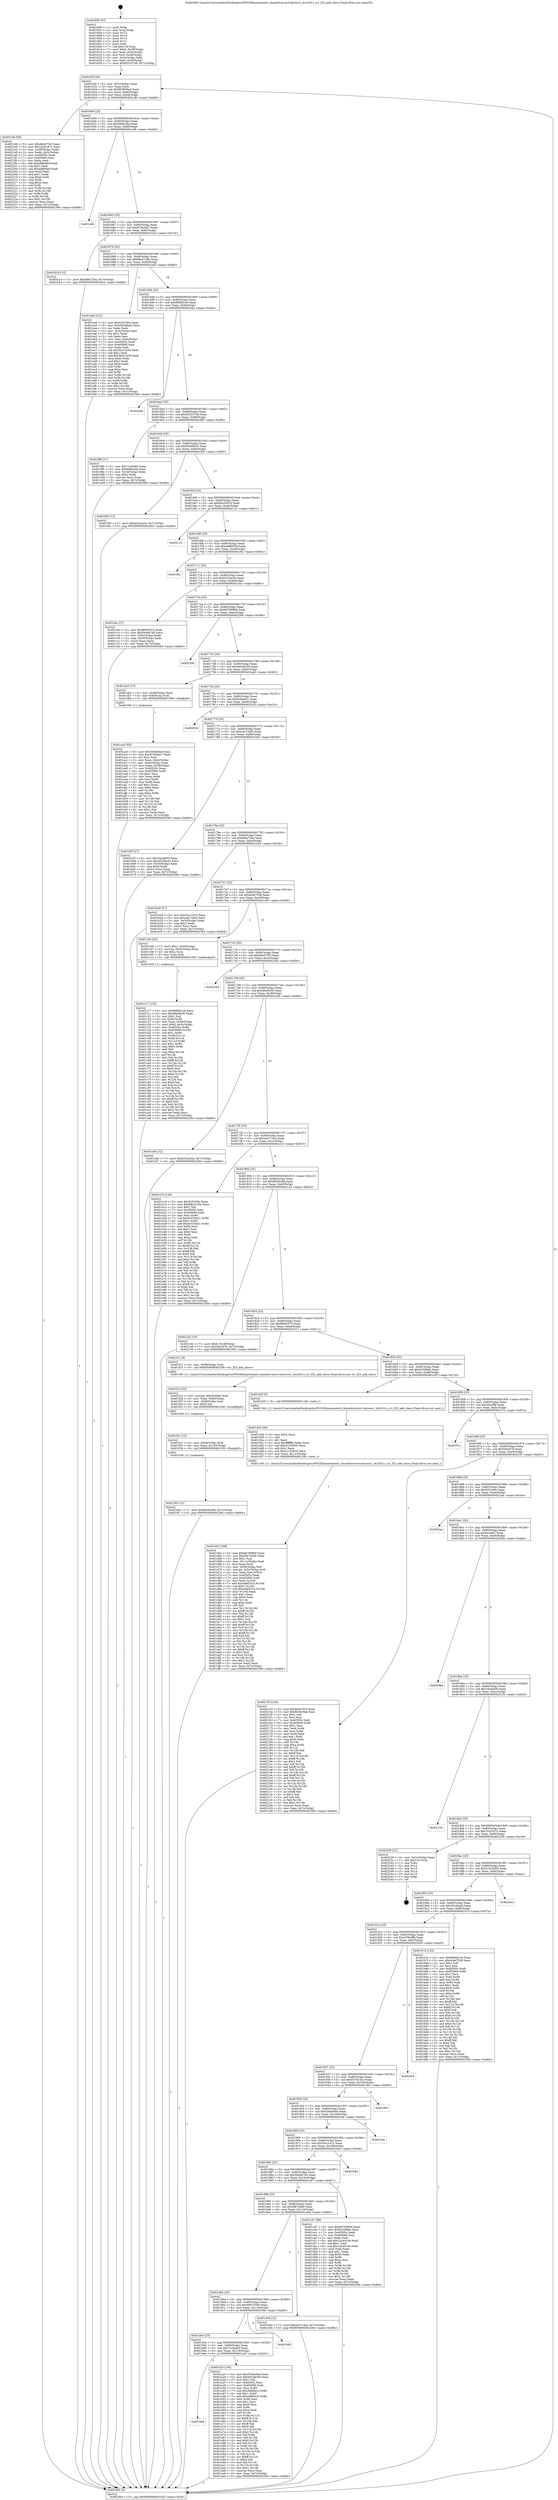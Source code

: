 digraph "0x401600" {
  label = "0x401600 (/mnt/c/Users/mathe/Desktop/tcc/POCII/binaries/extr_linuxdriversw1slavesw1_ds2433.c_w1_f23_add_slave_Final-ollvm.out::main(0))"
  labelloc = "t"
  node[shape=record]

  Entry [label="",width=0.3,height=0.3,shape=circle,fillcolor=black,style=filled]
  "0x40162f" [label="{
     0x40162f [26]\l
     | [instrs]\l
     &nbsp;&nbsp;0x40162f \<+3\>: mov -0x7c(%rbp),%eax\l
     &nbsp;&nbsp;0x401632 \<+2\>: mov %eax,%ecx\l
     &nbsp;&nbsp;0x401634 \<+6\>: sub $0x803839a4,%ecx\l
     &nbsp;&nbsp;0x40163a \<+3\>: mov %eax,-0x80(%rbp)\l
     &nbsp;&nbsp;0x40163d \<+6\>: mov %ecx,-0x84(%rbp)\l
     &nbsp;&nbsp;0x401643 \<+6\>: je 00000000004021db \<main+0xbdb\>\l
  }"]
  "0x4021db" [label="{
     0x4021db [94]\l
     | [instrs]\l
     &nbsp;&nbsp;0x4021db \<+5\>: mov $0xdeb47f23,%eax\l
     &nbsp;&nbsp;0x4021e0 \<+5\>: mov $0x1b20167c,%ecx\l
     &nbsp;&nbsp;0x4021e5 \<+3\>: mov -0x38(%rbp),%edx\l
     &nbsp;&nbsp;0x4021e8 \<+3\>: mov %edx,-0x2c(%rbp)\l
     &nbsp;&nbsp;0x4021eb \<+7\>: mov 0x40505c,%edx\l
     &nbsp;&nbsp;0x4021f2 \<+7\>: mov 0x405060,%esi\l
     &nbsp;&nbsp;0x4021f9 \<+2\>: mov %edx,%edi\l
     &nbsp;&nbsp;0x4021fb \<+6\>: add $0xa88b6dcf,%edi\l
     &nbsp;&nbsp;0x402201 \<+3\>: sub $0x1,%edi\l
     &nbsp;&nbsp;0x402204 \<+6\>: sub $0xa88b6dcf,%edi\l
     &nbsp;&nbsp;0x40220a \<+3\>: imul %edi,%edx\l
     &nbsp;&nbsp;0x40220d \<+3\>: and $0x1,%edx\l
     &nbsp;&nbsp;0x402210 \<+3\>: cmp $0x0,%edx\l
     &nbsp;&nbsp;0x402213 \<+4\>: sete %r8b\l
     &nbsp;&nbsp;0x402217 \<+3\>: cmp $0xa,%esi\l
     &nbsp;&nbsp;0x40221a \<+4\>: setl %r9b\l
     &nbsp;&nbsp;0x40221e \<+3\>: mov %r8b,%r10b\l
     &nbsp;&nbsp;0x402221 \<+3\>: and %r9b,%r10b\l
     &nbsp;&nbsp;0x402224 \<+3\>: xor %r9b,%r8b\l
     &nbsp;&nbsp;0x402227 \<+3\>: or %r8b,%r10b\l
     &nbsp;&nbsp;0x40222a \<+4\>: test $0x1,%r10b\l
     &nbsp;&nbsp;0x40222e \<+3\>: cmovne %ecx,%eax\l
     &nbsp;&nbsp;0x402231 \<+3\>: mov %eax,-0x7c(%rbp)\l
     &nbsp;&nbsp;0x402234 \<+5\>: jmp 0000000000402364 \<main+0xd64\>\l
  }"]
  "0x401649" [label="{
     0x401649 [25]\l
     | [instrs]\l
     &nbsp;&nbsp;0x401649 \<+5\>: jmp 000000000040164e \<main+0x4e\>\l
     &nbsp;&nbsp;0x40164e \<+3\>: mov -0x80(%rbp),%eax\l
     &nbsp;&nbsp;0x401651 \<+5\>: sub $0x84f5ac6a,%eax\l
     &nbsp;&nbsp;0x401656 \<+6\>: mov %eax,-0x88(%rbp)\l
     &nbsp;&nbsp;0x40165c \<+6\>: je 0000000000401a0b \<main+0x40b\>\l
  }"]
  Exit [label="",width=0.3,height=0.3,shape=circle,fillcolor=black,style=filled,peripheries=2]
  "0x401a0b" [label="{
     0x401a0b\l
  }", style=dashed]
  "0x401662" [label="{
     0x401662 [25]\l
     | [instrs]\l
     &nbsp;&nbsp;0x401662 \<+5\>: jmp 0000000000401667 \<main+0x67\>\l
     &nbsp;&nbsp;0x401667 \<+3\>: mov -0x80(%rbp),%eax\l
     &nbsp;&nbsp;0x40166a \<+5\>: sub $0x874a2da7,%eax\l
     &nbsp;&nbsp;0x40166f \<+6\>: mov %eax,-0x8c(%rbp)\l
     &nbsp;&nbsp;0x401675 \<+6\>: je 0000000000401b1d \<main+0x51d\>\l
  }"]
  "0x401f40" [label="{
     0x401f40 [12]\l
     | [instrs]\l
     &nbsp;&nbsp;0x401f40 \<+7\>: movl $0xf0054c68,-0x7c(%rbp)\l
     &nbsp;&nbsp;0x401f47 \<+5\>: jmp 0000000000402364 \<main+0xd64\>\l
  }"]
  "0x401b1d" [label="{
     0x401b1d [12]\l
     | [instrs]\l
     &nbsp;&nbsp;0x401b1d \<+7\>: movl $0xd0fa735a,-0x7c(%rbp)\l
     &nbsp;&nbsp;0x401b24 \<+5\>: jmp 0000000000402364 \<main+0xd64\>\l
  }"]
  "0x40167b" [label="{
     0x40167b [25]\l
     | [instrs]\l
     &nbsp;&nbsp;0x40167b \<+5\>: jmp 0000000000401680 \<main+0x80\>\l
     &nbsp;&nbsp;0x401680 \<+3\>: mov -0x80(%rbp),%eax\l
     &nbsp;&nbsp;0x401683 \<+5\>: sub $0x88e3130e,%eax\l
     &nbsp;&nbsp;0x401688 \<+6\>: mov %eax,-0x90(%rbp)\l
     &nbsp;&nbsp;0x40168e \<+6\>: je 0000000000401ea0 \<main+0x8a0\>\l
  }"]
  "0x401f31" [label="{
     0x401f31 [15]\l
     | [instrs]\l
     &nbsp;&nbsp;0x401f31 \<+4\>: mov -0x58(%rbp),%rdi\l
     &nbsp;&nbsp;0x401f35 \<+6\>: mov %eax,-0x120(%rbp)\l
     &nbsp;&nbsp;0x401f3b \<+5\>: call 0000000000401030 \<free@plt\>\l
     | [calls]\l
     &nbsp;&nbsp;0x401030 \{1\} (unknown)\l
  }"]
  "0x401ea0" [label="{
     0x401ea0 [101]\l
     | [instrs]\l
     &nbsp;&nbsp;0x401ea0 \<+5\>: mov $0x525190e,%eax\l
     &nbsp;&nbsp;0x401ea5 \<+5\>: mov $0x95d46be5,%ecx\l
     &nbsp;&nbsp;0x401eaa \<+2\>: xor %edx,%edx\l
     &nbsp;&nbsp;0x401eac \<+3\>: mov -0x5c(%rbp),%esi\l
     &nbsp;&nbsp;0x401eaf \<+3\>: sub $0x1,%edx\l
     &nbsp;&nbsp;0x401eb2 \<+2\>: sub %edx,%esi\l
     &nbsp;&nbsp;0x401eb4 \<+3\>: mov %esi,-0x5c(%rbp)\l
     &nbsp;&nbsp;0x401eb7 \<+7\>: mov 0x40505c,%edx\l
     &nbsp;&nbsp;0x401ebe \<+7\>: mov 0x405060,%esi\l
     &nbsp;&nbsp;0x401ec5 \<+2\>: mov %edx,%edi\l
     &nbsp;&nbsp;0x401ec7 \<+6\>: sub $0x5b3c1b55,%edi\l
     &nbsp;&nbsp;0x401ecd \<+3\>: sub $0x1,%edi\l
     &nbsp;&nbsp;0x401ed0 \<+6\>: add $0x5b3c1b55,%edi\l
     &nbsp;&nbsp;0x401ed6 \<+3\>: imul %edi,%edx\l
     &nbsp;&nbsp;0x401ed9 \<+3\>: and $0x1,%edx\l
     &nbsp;&nbsp;0x401edc \<+3\>: cmp $0x0,%edx\l
     &nbsp;&nbsp;0x401edf \<+4\>: sete %r8b\l
     &nbsp;&nbsp;0x401ee3 \<+3\>: cmp $0xa,%esi\l
     &nbsp;&nbsp;0x401ee6 \<+4\>: setl %r9b\l
     &nbsp;&nbsp;0x401eea \<+3\>: mov %r8b,%r10b\l
     &nbsp;&nbsp;0x401eed \<+3\>: and %r9b,%r10b\l
     &nbsp;&nbsp;0x401ef0 \<+3\>: xor %r9b,%r8b\l
     &nbsp;&nbsp;0x401ef3 \<+3\>: or %r8b,%r10b\l
     &nbsp;&nbsp;0x401ef6 \<+4\>: test $0x1,%r10b\l
     &nbsp;&nbsp;0x401efa \<+3\>: cmovne %ecx,%eax\l
     &nbsp;&nbsp;0x401efd \<+3\>: mov %eax,-0x7c(%rbp)\l
     &nbsp;&nbsp;0x401f00 \<+5\>: jmp 0000000000402364 \<main+0xd64\>\l
  }"]
  "0x401694" [label="{
     0x401694 [25]\l
     | [instrs]\l
     &nbsp;&nbsp;0x401694 \<+5\>: jmp 0000000000401699 \<main+0x99\>\l
     &nbsp;&nbsp;0x401699 \<+3\>: mov -0x80(%rbp),%eax\l
     &nbsp;&nbsp;0x40169c \<+5\>: sub $0x90892ccb,%eax\l
     &nbsp;&nbsp;0x4016a1 \<+6\>: mov %eax,-0x94(%rbp)\l
     &nbsp;&nbsp;0x4016a7 \<+6\>: je 000000000040226a \<main+0xc6a\>\l
  }"]
  "0x401f1a" [label="{
     0x401f1a [23]\l
     | [instrs]\l
     &nbsp;&nbsp;0x401f1a \<+10\>: movabs $0x4030d6,%rdi\l
     &nbsp;&nbsp;0x401f24 \<+3\>: mov %eax,-0x60(%rbp)\l
     &nbsp;&nbsp;0x401f27 \<+3\>: mov -0x60(%rbp),%esi\l
     &nbsp;&nbsp;0x401f2a \<+2\>: mov $0x0,%al\l
     &nbsp;&nbsp;0x401f2c \<+5\>: call 0000000000401040 \<printf@plt\>\l
     | [calls]\l
     &nbsp;&nbsp;0x401040 \{1\} (unknown)\l
  }"]
  "0x40226a" [label="{
     0x40226a\l
  }", style=dashed]
  "0x4016ad" [label="{
     0x4016ad [25]\l
     | [instrs]\l
     &nbsp;&nbsp;0x4016ad \<+5\>: jmp 00000000004016b2 \<main+0xb2\>\l
     &nbsp;&nbsp;0x4016b2 \<+3\>: mov -0x80(%rbp),%eax\l
     &nbsp;&nbsp;0x4016b5 \<+5\>: sub $0x953237e9,%eax\l
     &nbsp;&nbsp;0x4016ba \<+6\>: mov %eax,-0x98(%rbp)\l
     &nbsp;&nbsp;0x4016c0 \<+6\>: je 00000000004019f0 \<main+0x3f0\>\l
  }"]
  "0x401d5c" [label="{
     0x401d5c [168]\l
     | [instrs]\l
     &nbsp;&nbsp;0x401d5c \<+5\>: mov $0xb67898b0,%ecx\l
     &nbsp;&nbsp;0x401d61 \<+5\>: mov $0x5fb72da9,%edx\l
     &nbsp;&nbsp;0x401d66 \<+3\>: mov $0x1,%sil\l
     &nbsp;&nbsp;0x401d69 \<+6\>: mov -0x11c(%rbp),%edi\l
     &nbsp;&nbsp;0x401d6f \<+3\>: imul %eax,%edi\l
     &nbsp;&nbsp;0x401d72 \<+4\>: mov -0x58(%rbp),%r8\l
     &nbsp;&nbsp;0x401d76 \<+4\>: movslq -0x5c(%rbp),%r9\l
     &nbsp;&nbsp;0x401d7a \<+4\>: mov %edi,(%r8,%r9,4)\l
     &nbsp;&nbsp;0x401d7e \<+7\>: mov 0x40505c,%eax\l
     &nbsp;&nbsp;0x401d85 \<+7\>: mov 0x405060,%edi\l
     &nbsp;&nbsp;0x401d8c \<+3\>: mov %eax,%r10d\l
     &nbsp;&nbsp;0x401d8f \<+7\>: add $0xedef3314,%r10d\l
     &nbsp;&nbsp;0x401d96 \<+4\>: sub $0x1,%r10d\l
     &nbsp;&nbsp;0x401d9a \<+7\>: sub $0xedef3314,%r10d\l
     &nbsp;&nbsp;0x401da1 \<+4\>: imul %r10d,%eax\l
     &nbsp;&nbsp;0x401da5 \<+3\>: and $0x1,%eax\l
     &nbsp;&nbsp;0x401da8 \<+3\>: cmp $0x0,%eax\l
     &nbsp;&nbsp;0x401dab \<+4\>: sete %r11b\l
     &nbsp;&nbsp;0x401daf \<+3\>: cmp $0xa,%edi\l
     &nbsp;&nbsp;0x401db2 \<+3\>: setl %bl\l
     &nbsp;&nbsp;0x401db5 \<+3\>: mov %r11b,%r14b\l
     &nbsp;&nbsp;0x401db8 \<+4\>: xor $0xff,%r14b\l
     &nbsp;&nbsp;0x401dbc \<+3\>: mov %bl,%r15b\l
     &nbsp;&nbsp;0x401dbf \<+4\>: xor $0xff,%r15b\l
     &nbsp;&nbsp;0x401dc3 \<+4\>: xor $0x1,%sil\l
     &nbsp;&nbsp;0x401dc7 \<+3\>: mov %r14b,%r12b\l
     &nbsp;&nbsp;0x401dca \<+4\>: and $0xff,%r12b\l
     &nbsp;&nbsp;0x401dce \<+3\>: and %sil,%r11b\l
     &nbsp;&nbsp;0x401dd1 \<+3\>: mov %r15b,%r13b\l
     &nbsp;&nbsp;0x401dd4 \<+4\>: and $0xff,%r13b\l
     &nbsp;&nbsp;0x401dd8 \<+3\>: and %sil,%bl\l
     &nbsp;&nbsp;0x401ddb \<+3\>: or %r11b,%r12b\l
     &nbsp;&nbsp;0x401dde \<+3\>: or %bl,%r13b\l
     &nbsp;&nbsp;0x401de1 \<+3\>: xor %r13b,%r12b\l
     &nbsp;&nbsp;0x401de4 \<+3\>: or %r15b,%r14b\l
     &nbsp;&nbsp;0x401de7 \<+4\>: xor $0xff,%r14b\l
     &nbsp;&nbsp;0x401deb \<+4\>: or $0x1,%sil\l
     &nbsp;&nbsp;0x401def \<+3\>: and %sil,%r14b\l
     &nbsp;&nbsp;0x401df2 \<+3\>: or %r14b,%r12b\l
     &nbsp;&nbsp;0x401df5 \<+4\>: test $0x1,%r12b\l
     &nbsp;&nbsp;0x401df9 \<+3\>: cmovne %edx,%ecx\l
     &nbsp;&nbsp;0x401dfc \<+3\>: mov %ecx,-0x7c(%rbp)\l
     &nbsp;&nbsp;0x401dff \<+5\>: jmp 0000000000402364 \<main+0xd64\>\l
  }"]
  "0x4019f0" [label="{
     0x4019f0 [27]\l
     | [instrs]\l
     &nbsp;&nbsp;0x4019f0 \<+5\>: mov $0x71e0efe5,%eax\l
     &nbsp;&nbsp;0x4019f5 \<+5\>: mov $0x84f5ac6a,%ecx\l
     &nbsp;&nbsp;0x4019fa \<+3\>: mov -0x34(%rbp),%edx\l
     &nbsp;&nbsp;0x4019fd \<+3\>: cmp $0x2,%edx\l
     &nbsp;&nbsp;0x401a00 \<+3\>: cmovne %ecx,%eax\l
     &nbsp;&nbsp;0x401a03 \<+3\>: mov %eax,-0x7c(%rbp)\l
     &nbsp;&nbsp;0x401a06 \<+5\>: jmp 0000000000402364 \<main+0xd64\>\l
  }"]
  "0x4016c6" [label="{
     0x4016c6 [25]\l
     | [instrs]\l
     &nbsp;&nbsp;0x4016c6 \<+5\>: jmp 00000000004016cb \<main+0xcb\>\l
     &nbsp;&nbsp;0x4016cb \<+3\>: mov -0x80(%rbp),%eax\l
     &nbsp;&nbsp;0x4016ce \<+5\>: sub $0x95d46be5,%eax\l
     &nbsp;&nbsp;0x4016d3 \<+6\>: mov %eax,-0x9c(%rbp)\l
     &nbsp;&nbsp;0x4016d9 \<+6\>: je 0000000000401f05 \<main+0x905\>\l
  }"]
  "0x402364" [label="{
     0x402364 [5]\l
     | [instrs]\l
     &nbsp;&nbsp;0x402364 \<+5\>: jmp 000000000040162f \<main+0x2f\>\l
  }"]
  "0x401600" [label="{
     0x401600 [47]\l
     | [instrs]\l
     &nbsp;&nbsp;0x401600 \<+1\>: push %rbp\l
     &nbsp;&nbsp;0x401601 \<+3\>: mov %rsp,%rbp\l
     &nbsp;&nbsp;0x401604 \<+2\>: push %r15\l
     &nbsp;&nbsp;0x401606 \<+2\>: push %r14\l
     &nbsp;&nbsp;0x401608 \<+2\>: push %r13\l
     &nbsp;&nbsp;0x40160a \<+2\>: push %r12\l
     &nbsp;&nbsp;0x40160c \<+1\>: push %rbx\l
     &nbsp;&nbsp;0x40160d \<+7\>: sub $0x118,%rsp\l
     &nbsp;&nbsp;0x401614 \<+7\>: movl $0x0,-0x38(%rbp)\l
     &nbsp;&nbsp;0x40161b \<+3\>: mov %edi,-0x3c(%rbp)\l
     &nbsp;&nbsp;0x40161e \<+4\>: mov %rsi,-0x48(%rbp)\l
     &nbsp;&nbsp;0x401622 \<+3\>: mov -0x3c(%rbp),%edi\l
     &nbsp;&nbsp;0x401625 \<+3\>: mov %edi,-0x34(%rbp)\l
     &nbsp;&nbsp;0x401628 \<+7\>: movl $0x953237e9,-0x7c(%rbp)\l
  }"]
  "0x401d34" [label="{
     0x401d34 [40]\l
     | [instrs]\l
     &nbsp;&nbsp;0x401d34 \<+5\>: mov $0x2,%ecx\l
     &nbsp;&nbsp;0x401d39 \<+1\>: cltd\l
     &nbsp;&nbsp;0x401d3a \<+2\>: idiv %ecx\l
     &nbsp;&nbsp;0x401d3c \<+6\>: imul $0xfffffffe,%edx,%ecx\l
     &nbsp;&nbsp;0x401d42 \<+6\>: add $0xc2103b35,%ecx\l
     &nbsp;&nbsp;0x401d48 \<+3\>: add $0x1,%ecx\l
     &nbsp;&nbsp;0x401d4b \<+6\>: sub $0xc2103b35,%ecx\l
     &nbsp;&nbsp;0x401d51 \<+6\>: mov %ecx,-0x11c(%rbp)\l
     &nbsp;&nbsp;0x401d57 \<+5\>: call 0000000000401160 \<next_i\>\l
     | [calls]\l
     &nbsp;&nbsp;0x401160 \{1\} (/mnt/c/Users/mathe/Desktop/tcc/POCII/binaries/extr_linuxdriversw1slavesw1_ds2433.c_w1_f23_add_slave_Final-ollvm.out::next_i)\l
  }"]
  "0x401f05" [label="{
     0x401f05 [12]\l
     | [instrs]\l
     &nbsp;&nbsp;0x401f05 \<+7\>: movl $0xb522ac0a,-0x7c(%rbp)\l
     &nbsp;&nbsp;0x401f0c \<+5\>: jmp 0000000000402364 \<main+0xd64\>\l
  }"]
  "0x4016df" [label="{
     0x4016df [25]\l
     | [instrs]\l
     &nbsp;&nbsp;0x4016df \<+5\>: jmp 00000000004016e4 \<main+0xe4\>\l
     &nbsp;&nbsp;0x4016e4 \<+3\>: mov -0x80(%rbp),%eax\l
     &nbsp;&nbsp;0x4016e7 \<+5\>: sub $0x95e2001d,%eax\l
     &nbsp;&nbsp;0x4016ec \<+6\>: mov %eax,-0xa0(%rbp)\l
     &nbsp;&nbsp;0x4016f2 \<+6\>: je 0000000000402131 \<main+0xb31\>\l
  }"]
  "0x401c17" [label="{
     0x401c17 [153]\l
     | [instrs]\l
     &nbsp;&nbsp;0x401c17 \<+5\>: mov $0x90892ccb,%ecx\l
     &nbsp;&nbsp;0x401c1c \<+5\>: mov $0xdfde9c56,%edx\l
     &nbsp;&nbsp;0x401c21 \<+3\>: mov $0x1,%sil\l
     &nbsp;&nbsp;0x401c24 \<+3\>: xor %r8d,%r8d\l
     &nbsp;&nbsp;0x401c27 \<+4\>: mov %rax,-0x58(%rbp)\l
     &nbsp;&nbsp;0x401c2b \<+7\>: movl $0x0,-0x5c(%rbp)\l
     &nbsp;&nbsp;0x401c32 \<+8\>: mov 0x40505c,%r9d\l
     &nbsp;&nbsp;0x401c3a \<+8\>: mov 0x405060,%r10d\l
     &nbsp;&nbsp;0x401c42 \<+4\>: sub $0x1,%r8d\l
     &nbsp;&nbsp;0x401c46 \<+3\>: mov %r9d,%r11d\l
     &nbsp;&nbsp;0x401c49 \<+3\>: add %r8d,%r11d\l
     &nbsp;&nbsp;0x401c4c \<+4\>: imul %r11d,%r9d\l
     &nbsp;&nbsp;0x401c50 \<+4\>: and $0x1,%r9d\l
     &nbsp;&nbsp;0x401c54 \<+4\>: cmp $0x0,%r9d\l
     &nbsp;&nbsp;0x401c58 \<+3\>: sete %bl\l
     &nbsp;&nbsp;0x401c5b \<+4\>: cmp $0xa,%r10d\l
     &nbsp;&nbsp;0x401c5f \<+4\>: setl %r14b\l
     &nbsp;&nbsp;0x401c63 \<+3\>: mov %bl,%r15b\l
     &nbsp;&nbsp;0x401c66 \<+4\>: xor $0xff,%r15b\l
     &nbsp;&nbsp;0x401c6a \<+3\>: mov %r14b,%r12b\l
     &nbsp;&nbsp;0x401c6d \<+4\>: xor $0xff,%r12b\l
     &nbsp;&nbsp;0x401c71 \<+4\>: xor $0x0,%sil\l
     &nbsp;&nbsp;0x401c75 \<+3\>: mov %r15b,%r13b\l
     &nbsp;&nbsp;0x401c78 \<+4\>: and $0x0,%r13b\l
     &nbsp;&nbsp;0x401c7c \<+3\>: and %sil,%bl\l
     &nbsp;&nbsp;0x401c7f \<+3\>: mov %r12b,%al\l
     &nbsp;&nbsp;0x401c82 \<+2\>: and $0x0,%al\l
     &nbsp;&nbsp;0x401c84 \<+3\>: and %sil,%r14b\l
     &nbsp;&nbsp;0x401c87 \<+3\>: or %bl,%r13b\l
     &nbsp;&nbsp;0x401c8a \<+3\>: or %r14b,%al\l
     &nbsp;&nbsp;0x401c8d \<+3\>: xor %al,%r13b\l
     &nbsp;&nbsp;0x401c90 \<+3\>: or %r12b,%r15b\l
     &nbsp;&nbsp;0x401c93 \<+4\>: xor $0xff,%r15b\l
     &nbsp;&nbsp;0x401c97 \<+4\>: or $0x0,%sil\l
     &nbsp;&nbsp;0x401c9b \<+3\>: and %sil,%r15b\l
     &nbsp;&nbsp;0x401c9e \<+3\>: or %r15b,%r13b\l
     &nbsp;&nbsp;0x401ca1 \<+4\>: test $0x1,%r13b\l
     &nbsp;&nbsp;0x401ca5 \<+3\>: cmovne %edx,%ecx\l
     &nbsp;&nbsp;0x401ca8 \<+3\>: mov %ecx,-0x7c(%rbp)\l
     &nbsp;&nbsp;0x401cab \<+5\>: jmp 0000000000402364 \<main+0xd64\>\l
  }"]
  "0x402131" [label="{
     0x402131\l
  }", style=dashed]
  "0x4016f8" [label="{
     0x4016f8 [25]\l
     | [instrs]\l
     &nbsp;&nbsp;0x4016f8 \<+5\>: jmp 00000000004016fd \<main+0xfd\>\l
     &nbsp;&nbsp;0x4016fd \<+3\>: mov -0x80(%rbp),%eax\l
     &nbsp;&nbsp;0x401700 \<+5\>: sub $0xa988f328,%eax\l
     &nbsp;&nbsp;0x401705 \<+6\>: mov %eax,-0xa4(%rbp)\l
     &nbsp;&nbsp;0x40170b \<+6\>: je 0000000000401f4c \<main+0x94c\>\l
  }"]
  "0x401ac0" [label="{
     0x401ac0 [93]\l
     | [instrs]\l
     &nbsp;&nbsp;0x401ac0 \<+5\>: mov $0x554be8ed,%ecx\l
     &nbsp;&nbsp;0x401ac5 \<+5\>: mov $0x874a2da7,%edx\l
     &nbsp;&nbsp;0x401aca \<+2\>: xor %esi,%esi\l
     &nbsp;&nbsp;0x401acc \<+3\>: mov %eax,-0x4c(%rbp)\l
     &nbsp;&nbsp;0x401acf \<+3\>: mov -0x4c(%rbp),%eax\l
     &nbsp;&nbsp;0x401ad2 \<+3\>: mov %eax,-0x30(%rbp)\l
     &nbsp;&nbsp;0x401ad5 \<+7\>: mov 0x40505c,%eax\l
     &nbsp;&nbsp;0x401adc \<+8\>: mov 0x405060,%r8d\l
     &nbsp;&nbsp;0x401ae4 \<+3\>: sub $0x1,%esi\l
     &nbsp;&nbsp;0x401ae7 \<+3\>: mov %eax,%r9d\l
     &nbsp;&nbsp;0x401aea \<+3\>: add %esi,%r9d\l
     &nbsp;&nbsp;0x401aed \<+4\>: imul %r9d,%eax\l
     &nbsp;&nbsp;0x401af1 \<+3\>: and $0x1,%eax\l
     &nbsp;&nbsp;0x401af4 \<+3\>: cmp $0x0,%eax\l
     &nbsp;&nbsp;0x401af7 \<+4\>: sete %r10b\l
     &nbsp;&nbsp;0x401afb \<+4\>: cmp $0xa,%r8d\l
     &nbsp;&nbsp;0x401aff \<+4\>: setl %r11b\l
     &nbsp;&nbsp;0x401b03 \<+3\>: mov %r10b,%bl\l
     &nbsp;&nbsp;0x401b06 \<+3\>: and %r11b,%bl\l
     &nbsp;&nbsp;0x401b09 \<+3\>: xor %r11b,%r10b\l
     &nbsp;&nbsp;0x401b0c \<+3\>: or %r10b,%bl\l
     &nbsp;&nbsp;0x401b0f \<+3\>: test $0x1,%bl\l
     &nbsp;&nbsp;0x401b12 \<+3\>: cmovne %edx,%ecx\l
     &nbsp;&nbsp;0x401b15 \<+3\>: mov %ecx,-0x7c(%rbp)\l
     &nbsp;&nbsp;0x401b18 \<+5\>: jmp 0000000000402364 \<main+0xd64\>\l
  }"]
  "0x401f4c" [label="{
     0x401f4c\l
  }", style=dashed]
  "0x401711" [label="{
     0x401711 [25]\l
     | [instrs]\l
     &nbsp;&nbsp;0x401711 \<+5\>: jmp 0000000000401716 \<main+0x116\>\l
     &nbsp;&nbsp;0x401716 \<+3\>: mov -0x80(%rbp),%eax\l
     &nbsp;&nbsp;0x401719 \<+5\>: sub $0xb522ac0a,%eax\l
     &nbsp;&nbsp;0x40171e \<+6\>: mov %eax,-0xa8(%rbp)\l
     &nbsp;&nbsp;0x401724 \<+6\>: je 0000000000401cbc \<main+0x6bc\>\l
  }"]
  "0x4019e6" [label="{
     0x4019e6\l
  }", style=dashed]
  "0x401cbc" [label="{
     0x401cbc [27]\l
     | [instrs]\l
     &nbsp;&nbsp;0x401cbc \<+5\>: mov $0xf6902975,%eax\l
     &nbsp;&nbsp;0x401cc1 \<+5\>: mov $0x594da7d5,%ecx\l
     &nbsp;&nbsp;0x401cc6 \<+3\>: mov -0x5c(%rbp),%edx\l
     &nbsp;&nbsp;0x401cc9 \<+3\>: cmp -0x50(%rbp),%edx\l
     &nbsp;&nbsp;0x401ccc \<+3\>: cmovl %ecx,%eax\l
     &nbsp;&nbsp;0x401ccf \<+3\>: mov %eax,-0x7c(%rbp)\l
     &nbsp;&nbsp;0x401cd2 \<+5\>: jmp 0000000000402364 \<main+0xd64\>\l
  }"]
  "0x40172a" [label="{
     0x40172a [25]\l
     | [instrs]\l
     &nbsp;&nbsp;0x40172a \<+5\>: jmp 000000000040172f \<main+0x12f\>\l
     &nbsp;&nbsp;0x40172f \<+3\>: mov -0x80(%rbp),%eax\l
     &nbsp;&nbsp;0x401732 \<+5\>: sub $0xb67898b0,%eax\l
     &nbsp;&nbsp;0x401737 \<+6\>: mov %eax,-0xac(%rbp)\l
     &nbsp;&nbsp;0x40173d \<+6\>: je 0000000000402298 \<main+0xc98\>\l
  }"]
  "0x401a23" [label="{
     0x401a23 [144]\l
     | [instrs]\l
     &nbsp;&nbsp;0x401a23 \<+5\>: mov $0x554be8ed,%eax\l
     &nbsp;&nbsp;0x401a28 \<+5\>: mov $0xb924bc50,%ecx\l
     &nbsp;&nbsp;0x401a2d \<+2\>: mov $0x1,%dl\l
     &nbsp;&nbsp;0x401a2f \<+7\>: mov 0x40505c,%esi\l
     &nbsp;&nbsp;0x401a36 \<+7\>: mov 0x405060,%edi\l
     &nbsp;&nbsp;0x401a3d \<+3\>: mov %esi,%r8d\l
     &nbsp;&nbsp;0x401a40 \<+7\>: sub $0xcf469ec3,%r8d\l
     &nbsp;&nbsp;0x401a47 \<+4\>: sub $0x1,%r8d\l
     &nbsp;&nbsp;0x401a4b \<+7\>: add $0xcf469ec3,%r8d\l
     &nbsp;&nbsp;0x401a52 \<+4\>: imul %r8d,%esi\l
     &nbsp;&nbsp;0x401a56 \<+3\>: and $0x1,%esi\l
     &nbsp;&nbsp;0x401a59 \<+3\>: cmp $0x0,%esi\l
     &nbsp;&nbsp;0x401a5c \<+4\>: sete %r9b\l
     &nbsp;&nbsp;0x401a60 \<+3\>: cmp $0xa,%edi\l
     &nbsp;&nbsp;0x401a63 \<+4\>: setl %r10b\l
     &nbsp;&nbsp;0x401a67 \<+3\>: mov %r9b,%r11b\l
     &nbsp;&nbsp;0x401a6a \<+4\>: xor $0xff,%r11b\l
     &nbsp;&nbsp;0x401a6e \<+3\>: mov %r10b,%bl\l
     &nbsp;&nbsp;0x401a71 \<+3\>: xor $0xff,%bl\l
     &nbsp;&nbsp;0x401a74 \<+3\>: xor $0x0,%dl\l
     &nbsp;&nbsp;0x401a77 \<+3\>: mov %r11b,%r14b\l
     &nbsp;&nbsp;0x401a7a \<+4\>: and $0x0,%r14b\l
     &nbsp;&nbsp;0x401a7e \<+3\>: and %dl,%r9b\l
     &nbsp;&nbsp;0x401a81 \<+3\>: mov %bl,%r15b\l
     &nbsp;&nbsp;0x401a84 \<+4\>: and $0x0,%r15b\l
     &nbsp;&nbsp;0x401a88 \<+3\>: and %dl,%r10b\l
     &nbsp;&nbsp;0x401a8b \<+3\>: or %r9b,%r14b\l
     &nbsp;&nbsp;0x401a8e \<+3\>: or %r10b,%r15b\l
     &nbsp;&nbsp;0x401a91 \<+3\>: xor %r15b,%r14b\l
     &nbsp;&nbsp;0x401a94 \<+3\>: or %bl,%r11b\l
     &nbsp;&nbsp;0x401a97 \<+4\>: xor $0xff,%r11b\l
     &nbsp;&nbsp;0x401a9b \<+3\>: or $0x0,%dl\l
     &nbsp;&nbsp;0x401a9e \<+3\>: and %dl,%r11b\l
     &nbsp;&nbsp;0x401aa1 \<+3\>: or %r11b,%r14b\l
     &nbsp;&nbsp;0x401aa4 \<+4\>: test $0x1,%r14b\l
     &nbsp;&nbsp;0x401aa8 \<+3\>: cmovne %ecx,%eax\l
     &nbsp;&nbsp;0x401aab \<+3\>: mov %eax,-0x7c(%rbp)\l
     &nbsp;&nbsp;0x401aae \<+5\>: jmp 0000000000402364 \<main+0xd64\>\l
  }"]
  "0x402298" [label="{
     0x402298\l
  }", style=dashed]
  "0x401743" [label="{
     0x401743 [25]\l
     | [instrs]\l
     &nbsp;&nbsp;0x401743 \<+5\>: jmp 0000000000401748 \<main+0x148\>\l
     &nbsp;&nbsp;0x401748 \<+3\>: mov -0x80(%rbp),%eax\l
     &nbsp;&nbsp;0x40174b \<+5\>: sub $0xb924bc50,%eax\l
     &nbsp;&nbsp;0x401750 \<+6\>: mov %eax,-0xb0(%rbp)\l
     &nbsp;&nbsp;0x401756 \<+6\>: je 0000000000401ab3 \<main+0x4b3\>\l
  }"]
  "0x4019cd" [label="{
     0x4019cd [25]\l
     | [instrs]\l
     &nbsp;&nbsp;0x4019cd \<+5\>: jmp 00000000004019d2 \<main+0x3d2\>\l
     &nbsp;&nbsp;0x4019d2 \<+3\>: mov -0x80(%rbp),%eax\l
     &nbsp;&nbsp;0x4019d5 \<+5\>: sub $0x71e0efe5,%eax\l
     &nbsp;&nbsp;0x4019da \<+6\>: mov %eax,-0x118(%rbp)\l
     &nbsp;&nbsp;0x4019e0 \<+6\>: je 0000000000401a23 \<main+0x423\>\l
  }"]
  "0x401ab3" [label="{
     0x401ab3 [13]\l
     | [instrs]\l
     &nbsp;&nbsp;0x401ab3 \<+4\>: mov -0x48(%rbp),%rax\l
     &nbsp;&nbsp;0x401ab7 \<+4\>: mov 0x8(%rax),%rdi\l
     &nbsp;&nbsp;0x401abb \<+5\>: call 0000000000401060 \<atoi@plt\>\l
     | [calls]\l
     &nbsp;&nbsp;0x401060 \{1\} (unknown)\l
  }"]
  "0x40175c" [label="{
     0x40175c [25]\l
     | [instrs]\l
     &nbsp;&nbsp;0x40175c \<+5\>: jmp 0000000000401761 \<main+0x161\>\l
     &nbsp;&nbsp;0x401761 \<+3\>: mov -0x80(%rbp),%eax\l
     &nbsp;&nbsp;0x401764 \<+5\>: sub $0xbcfeee51,%eax\l
     &nbsp;&nbsp;0x401769 \<+6\>: mov %eax,-0xb4(%rbp)\l
     &nbsp;&nbsp;0x40176f \<+6\>: je 000000000040201b \<main+0xa1b\>\l
  }"]
  "0x40230b" [label="{
     0x40230b\l
  }", style=dashed]
  "0x40201b" [label="{
     0x40201b\l
  }", style=dashed]
  "0x401775" [label="{
     0x401775 [25]\l
     | [instrs]\l
     &nbsp;&nbsp;0x401775 \<+5\>: jmp 000000000040177a \<main+0x17a\>\l
     &nbsp;&nbsp;0x40177a \<+3\>: mov -0x80(%rbp),%eax\l
     &nbsp;&nbsp;0x40177d \<+5\>: sub $0xcab7cbd3,%eax\l
     &nbsp;&nbsp;0x401782 \<+6\>: mov %eax,-0xb8(%rbp)\l
     &nbsp;&nbsp;0x401788 \<+6\>: je 0000000000401b5f \<main+0x55f\>\l
  }"]
  "0x4019b4" [label="{
     0x4019b4 [25]\l
     | [instrs]\l
     &nbsp;&nbsp;0x4019b4 \<+5\>: jmp 00000000004019b9 \<main+0x3b9\>\l
     &nbsp;&nbsp;0x4019b9 \<+3\>: mov -0x80(%rbp),%eax\l
     &nbsp;&nbsp;0x4019bc \<+5\>: sub $0x68015340,%eax\l
     &nbsp;&nbsp;0x4019c1 \<+6\>: mov %eax,-0x114(%rbp)\l
     &nbsp;&nbsp;0x4019c7 \<+6\>: je 000000000040230b \<main+0xd0b\>\l
  }"]
  "0x401b5f" [label="{
     0x401b5f [27]\l
     | [instrs]\l
     &nbsp;&nbsp;0x401b5f \<+5\>: mov $0x16adaf30,%eax\l
     &nbsp;&nbsp;0x401b64 \<+5\>: mov $0x45c2ba43,%ecx\l
     &nbsp;&nbsp;0x401b69 \<+3\>: mov -0x30(%rbp),%edx\l
     &nbsp;&nbsp;0x401b6c \<+3\>: cmp $0x0,%edx\l
     &nbsp;&nbsp;0x401b6f \<+3\>: cmove %ecx,%eax\l
     &nbsp;&nbsp;0x401b72 \<+3\>: mov %eax,-0x7c(%rbp)\l
     &nbsp;&nbsp;0x401b75 \<+5\>: jmp 0000000000402364 \<main+0xd64\>\l
  }"]
  "0x40178e" [label="{
     0x40178e [25]\l
     | [instrs]\l
     &nbsp;&nbsp;0x40178e \<+5\>: jmp 0000000000401793 \<main+0x193\>\l
     &nbsp;&nbsp;0x401793 \<+3\>: mov -0x80(%rbp),%eax\l
     &nbsp;&nbsp;0x401796 \<+5\>: sub $0xd0fa735a,%eax\l
     &nbsp;&nbsp;0x40179b \<+6\>: mov %eax,-0xbc(%rbp)\l
     &nbsp;&nbsp;0x4017a1 \<+6\>: je 0000000000401b29 \<main+0x529\>\l
  }"]
  "0x401e04" [label="{
     0x401e04 [12]\l
     | [instrs]\l
     &nbsp;&nbsp;0x401e04 \<+7\>: movl $0xee471dca,-0x7c(%rbp)\l
     &nbsp;&nbsp;0x401e0b \<+5\>: jmp 0000000000402364 \<main+0xd64\>\l
  }"]
  "0x401b29" [label="{
     0x401b29 [27]\l
     | [instrs]\l
     &nbsp;&nbsp;0x401b29 \<+5\>: mov $0x55cc1e15,%eax\l
     &nbsp;&nbsp;0x401b2e \<+5\>: mov $0xcab7cbd3,%ecx\l
     &nbsp;&nbsp;0x401b33 \<+3\>: mov -0x30(%rbp),%edx\l
     &nbsp;&nbsp;0x401b36 \<+3\>: cmp $0x1,%edx\l
     &nbsp;&nbsp;0x401b39 \<+3\>: cmovl %ecx,%eax\l
     &nbsp;&nbsp;0x401b3c \<+3\>: mov %eax,-0x7c(%rbp)\l
     &nbsp;&nbsp;0x401b3f \<+5\>: jmp 0000000000402364 \<main+0xd64\>\l
  }"]
  "0x4017a7" [label="{
     0x4017a7 [25]\l
     | [instrs]\l
     &nbsp;&nbsp;0x4017a7 \<+5\>: jmp 00000000004017ac \<main+0x1ac\>\l
     &nbsp;&nbsp;0x4017ac \<+3\>: mov -0x80(%rbp),%eax\l
     &nbsp;&nbsp;0x4017af \<+5\>: sub $0xdc9e7528,%eax\l
     &nbsp;&nbsp;0x4017b4 \<+6\>: mov %eax,-0xc0(%rbp)\l
     &nbsp;&nbsp;0x4017ba \<+6\>: je 0000000000401c00 \<main+0x600\>\l
  }"]
  "0x40199b" [label="{
     0x40199b [25]\l
     | [instrs]\l
     &nbsp;&nbsp;0x40199b \<+5\>: jmp 00000000004019a0 \<main+0x3a0\>\l
     &nbsp;&nbsp;0x4019a0 \<+3\>: mov -0x80(%rbp),%eax\l
     &nbsp;&nbsp;0x4019a3 \<+5\>: sub $0x5fb72da9,%eax\l
     &nbsp;&nbsp;0x4019a8 \<+6\>: mov %eax,-0x110(%rbp)\l
     &nbsp;&nbsp;0x4019ae \<+6\>: je 0000000000401e04 \<main+0x804\>\l
  }"]
  "0x401c00" [label="{
     0x401c00 [23]\l
     | [instrs]\l
     &nbsp;&nbsp;0x401c00 \<+7\>: movl $0x1,-0x50(%rbp)\l
     &nbsp;&nbsp;0x401c07 \<+4\>: movslq -0x50(%rbp),%rax\l
     &nbsp;&nbsp;0x401c0b \<+4\>: shl $0x2,%rax\l
     &nbsp;&nbsp;0x401c0f \<+3\>: mov %rax,%rdi\l
     &nbsp;&nbsp;0x401c12 \<+5\>: call 0000000000401050 \<malloc@plt\>\l
     | [calls]\l
     &nbsp;&nbsp;0x401050 \{1\} (unknown)\l
  }"]
  "0x4017c0" [label="{
     0x4017c0 [25]\l
     | [instrs]\l
     &nbsp;&nbsp;0x4017c0 \<+5\>: jmp 00000000004017c5 \<main+0x1c5\>\l
     &nbsp;&nbsp;0x4017c5 \<+3\>: mov -0x80(%rbp),%eax\l
     &nbsp;&nbsp;0x4017c8 \<+5\>: sub $0xdeb47f23,%eax\l
     &nbsp;&nbsp;0x4017cd \<+6\>: mov %eax,-0xc4(%rbp)\l
     &nbsp;&nbsp;0x4017d3 \<+6\>: je 000000000040235d \<main+0xd5d\>\l
  }"]
  "0x401cd7" [label="{
     0x401cd7 [88]\l
     | [instrs]\l
     &nbsp;&nbsp;0x401cd7 \<+5\>: mov $0xb67898b0,%eax\l
     &nbsp;&nbsp;0x401cdc \<+5\>: mov $0xfc3288eb,%ecx\l
     &nbsp;&nbsp;0x401ce1 \<+7\>: mov 0x40505c,%edx\l
     &nbsp;&nbsp;0x401ce8 \<+7\>: mov 0x405060,%esi\l
     &nbsp;&nbsp;0x401cef \<+2\>: mov %edx,%edi\l
     &nbsp;&nbsp;0x401cf1 \<+6\>: add $0x1dc44149,%edi\l
     &nbsp;&nbsp;0x401cf7 \<+3\>: sub $0x1,%edi\l
     &nbsp;&nbsp;0x401cfa \<+6\>: sub $0x1dc44149,%edi\l
     &nbsp;&nbsp;0x401d00 \<+3\>: imul %edi,%edx\l
     &nbsp;&nbsp;0x401d03 \<+3\>: and $0x1,%edx\l
     &nbsp;&nbsp;0x401d06 \<+3\>: cmp $0x0,%edx\l
     &nbsp;&nbsp;0x401d09 \<+4\>: sete %r8b\l
     &nbsp;&nbsp;0x401d0d \<+3\>: cmp $0xa,%esi\l
     &nbsp;&nbsp;0x401d10 \<+4\>: setl %r9b\l
     &nbsp;&nbsp;0x401d14 \<+3\>: mov %r8b,%r10b\l
     &nbsp;&nbsp;0x401d17 \<+3\>: and %r9b,%r10b\l
     &nbsp;&nbsp;0x401d1a \<+3\>: xor %r9b,%r8b\l
     &nbsp;&nbsp;0x401d1d \<+3\>: or %r8b,%r10b\l
     &nbsp;&nbsp;0x401d20 \<+4\>: test $0x1,%r10b\l
     &nbsp;&nbsp;0x401d24 \<+3\>: cmovne %ecx,%eax\l
     &nbsp;&nbsp;0x401d27 \<+3\>: mov %eax,-0x7c(%rbp)\l
     &nbsp;&nbsp;0x401d2a \<+5\>: jmp 0000000000402364 \<main+0xd64\>\l
  }"]
  "0x40235d" [label="{
     0x40235d\l
  }", style=dashed]
  "0x4017d9" [label="{
     0x4017d9 [25]\l
     | [instrs]\l
     &nbsp;&nbsp;0x4017d9 \<+5\>: jmp 00000000004017de \<main+0x1de\>\l
     &nbsp;&nbsp;0x4017de \<+3\>: mov -0x80(%rbp),%eax\l
     &nbsp;&nbsp;0x4017e1 \<+5\>: sub $0xdfde9c56,%eax\l
     &nbsp;&nbsp;0x4017e6 \<+6\>: mov %eax,-0xc8(%rbp)\l
     &nbsp;&nbsp;0x4017ec \<+6\>: je 0000000000401cb0 \<main+0x6b0\>\l
  }"]
  "0x401982" [label="{
     0x401982 [25]\l
     | [instrs]\l
     &nbsp;&nbsp;0x401982 \<+5\>: jmp 0000000000401987 \<main+0x387\>\l
     &nbsp;&nbsp;0x401987 \<+3\>: mov -0x80(%rbp),%eax\l
     &nbsp;&nbsp;0x40198a \<+5\>: sub $0x594da7d5,%eax\l
     &nbsp;&nbsp;0x40198f \<+6\>: mov %eax,-0x10c(%rbp)\l
     &nbsp;&nbsp;0x401995 \<+6\>: je 0000000000401cd7 \<main+0x6d7\>\l
  }"]
  "0x401cb0" [label="{
     0x401cb0 [12]\l
     | [instrs]\l
     &nbsp;&nbsp;0x401cb0 \<+7\>: movl $0xb522ac0a,-0x7c(%rbp)\l
     &nbsp;&nbsp;0x401cb7 \<+5\>: jmp 0000000000402364 \<main+0xd64\>\l
  }"]
  "0x4017f2" [label="{
     0x4017f2 [25]\l
     | [instrs]\l
     &nbsp;&nbsp;0x4017f2 \<+5\>: jmp 00000000004017f7 \<main+0x1f7\>\l
     &nbsp;&nbsp;0x4017f7 \<+3\>: mov -0x80(%rbp),%eax\l
     &nbsp;&nbsp;0x4017fa \<+5\>: sub $0xee471dca,%eax\l
     &nbsp;&nbsp;0x4017ff \<+6\>: mov %eax,-0xcc(%rbp)\l
     &nbsp;&nbsp;0x401805 \<+6\>: je 0000000000401e10 \<main+0x810\>\l
  }"]
  "0x401b44" [label="{
     0x401b44\l
  }", style=dashed]
  "0x401e10" [label="{
     0x401e10 [144]\l
     | [instrs]\l
     &nbsp;&nbsp;0x401e10 \<+5\>: mov $0x525190e,%eax\l
     &nbsp;&nbsp;0x401e15 \<+5\>: mov $0x88e3130e,%ecx\l
     &nbsp;&nbsp;0x401e1a \<+2\>: mov $0x1,%dl\l
     &nbsp;&nbsp;0x401e1c \<+7\>: mov 0x40505c,%esi\l
     &nbsp;&nbsp;0x401e23 \<+7\>: mov 0x405060,%edi\l
     &nbsp;&nbsp;0x401e2a \<+3\>: mov %esi,%r8d\l
     &nbsp;&nbsp;0x401e2d \<+7\>: sub $0x8c534421,%r8d\l
     &nbsp;&nbsp;0x401e34 \<+4\>: sub $0x1,%r8d\l
     &nbsp;&nbsp;0x401e38 \<+7\>: add $0x8c534421,%r8d\l
     &nbsp;&nbsp;0x401e3f \<+4\>: imul %r8d,%esi\l
     &nbsp;&nbsp;0x401e43 \<+3\>: and $0x1,%esi\l
     &nbsp;&nbsp;0x401e46 \<+3\>: cmp $0x0,%esi\l
     &nbsp;&nbsp;0x401e49 \<+4\>: sete %r9b\l
     &nbsp;&nbsp;0x401e4d \<+3\>: cmp $0xa,%edi\l
     &nbsp;&nbsp;0x401e50 \<+4\>: setl %r10b\l
     &nbsp;&nbsp;0x401e54 \<+3\>: mov %r9b,%r11b\l
     &nbsp;&nbsp;0x401e57 \<+4\>: xor $0xff,%r11b\l
     &nbsp;&nbsp;0x401e5b \<+3\>: mov %r10b,%bl\l
     &nbsp;&nbsp;0x401e5e \<+3\>: xor $0xff,%bl\l
     &nbsp;&nbsp;0x401e61 \<+3\>: xor $0x0,%dl\l
     &nbsp;&nbsp;0x401e64 \<+3\>: mov %r11b,%r14b\l
     &nbsp;&nbsp;0x401e67 \<+4\>: and $0x0,%r14b\l
     &nbsp;&nbsp;0x401e6b \<+3\>: and %dl,%r9b\l
     &nbsp;&nbsp;0x401e6e \<+3\>: mov %bl,%r15b\l
     &nbsp;&nbsp;0x401e71 \<+4\>: and $0x0,%r15b\l
     &nbsp;&nbsp;0x401e75 \<+3\>: and %dl,%r10b\l
     &nbsp;&nbsp;0x401e78 \<+3\>: or %r9b,%r14b\l
     &nbsp;&nbsp;0x401e7b \<+3\>: or %r10b,%r15b\l
     &nbsp;&nbsp;0x401e7e \<+3\>: xor %r15b,%r14b\l
     &nbsp;&nbsp;0x401e81 \<+3\>: or %bl,%r11b\l
     &nbsp;&nbsp;0x401e84 \<+4\>: xor $0xff,%r11b\l
     &nbsp;&nbsp;0x401e88 \<+3\>: or $0x0,%dl\l
     &nbsp;&nbsp;0x401e8b \<+3\>: and %dl,%r11b\l
     &nbsp;&nbsp;0x401e8e \<+3\>: or %r11b,%r14b\l
     &nbsp;&nbsp;0x401e91 \<+4\>: test $0x1,%r14b\l
     &nbsp;&nbsp;0x401e95 \<+3\>: cmovne %ecx,%eax\l
     &nbsp;&nbsp;0x401e98 \<+3\>: mov %eax,-0x7c(%rbp)\l
     &nbsp;&nbsp;0x401e9b \<+5\>: jmp 0000000000402364 \<main+0xd64\>\l
  }"]
  "0x40180b" [label="{
     0x40180b [25]\l
     | [instrs]\l
     &nbsp;&nbsp;0x40180b \<+5\>: jmp 0000000000401810 \<main+0x210\>\l
     &nbsp;&nbsp;0x401810 \<+3\>: mov -0x80(%rbp),%eax\l
     &nbsp;&nbsp;0x401813 \<+5\>: sub $0xf0054c68,%eax\l
     &nbsp;&nbsp;0x401818 \<+6\>: mov %eax,-0xd0(%rbp)\l
     &nbsp;&nbsp;0x40181e \<+6\>: je 0000000000402142 \<main+0xb42\>\l
  }"]
  "0x401969" [label="{
     0x401969 [25]\l
     | [instrs]\l
     &nbsp;&nbsp;0x401969 \<+5\>: jmp 000000000040196e \<main+0x36e\>\l
     &nbsp;&nbsp;0x40196e \<+3\>: mov -0x80(%rbp),%eax\l
     &nbsp;&nbsp;0x401971 \<+5\>: sub $0x55cc1e15,%eax\l
     &nbsp;&nbsp;0x401976 \<+6\>: mov %eax,-0x108(%rbp)\l
     &nbsp;&nbsp;0x40197c \<+6\>: je 0000000000401b44 \<main+0x544\>\l
  }"]
  "0x402142" [label="{
     0x402142 [19]\l
     | [instrs]\l
     &nbsp;&nbsp;0x402142 \<+7\>: movl $0x0,-0x38(%rbp)\l
     &nbsp;&nbsp;0x402149 \<+7\>: movl $0x50ec07b,-0x7c(%rbp)\l
     &nbsp;&nbsp;0x402150 \<+5\>: jmp 0000000000402364 \<main+0xd64\>\l
  }"]
  "0x401824" [label="{
     0x401824 [25]\l
     | [instrs]\l
     &nbsp;&nbsp;0x401824 \<+5\>: jmp 0000000000401829 \<main+0x229\>\l
     &nbsp;&nbsp;0x401829 \<+3\>: mov -0x80(%rbp),%eax\l
     &nbsp;&nbsp;0x40182c \<+5\>: sub $0xf6902975,%eax\l
     &nbsp;&nbsp;0x401831 \<+6\>: mov %eax,-0xd4(%rbp)\l
     &nbsp;&nbsp;0x401837 \<+6\>: je 0000000000401f11 \<main+0x911\>\l
  }"]
  "0x40224e" [label="{
     0x40224e\l
  }", style=dashed]
  "0x401f11" [label="{
     0x401f11 [9]\l
     | [instrs]\l
     &nbsp;&nbsp;0x401f11 \<+4\>: mov -0x58(%rbp),%rdi\l
     &nbsp;&nbsp;0x401f15 \<+5\>: call 00000000004015f0 \<w1_f23_add_slave\>\l
     | [calls]\l
     &nbsp;&nbsp;0x4015f0 \{1\} (/mnt/c/Users/mathe/Desktop/tcc/POCII/binaries/extr_linuxdriversw1slavesw1_ds2433.c_w1_f23_add_slave_Final-ollvm.out::w1_f23_add_slave)\l
  }"]
  "0x40183d" [label="{
     0x40183d [25]\l
     | [instrs]\l
     &nbsp;&nbsp;0x40183d \<+5\>: jmp 0000000000401842 \<main+0x242\>\l
     &nbsp;&nbsp;0x401842 \<+3\>: mov -0x80(%rbp),%eax\l
     &nbsp;&nbsp;0x401845 \<+5\>: sub $0xfc3288eb,%eax\l
     &nbsp;&nbsp;0x40184a \<+6\>: mov %eax,-0xd8(%rbp)\l
     &nbsp;&nbsp;0x401850 \<+6\>: je 0000000000401d2f \<main+0x72f\>\l
  }"]
  "0x401950" [label="{
     0x401950 [25]\l
     | [instrs]\l
     &nbsp;&nbsp;0x401950 \<+5\>: jmp 0000000000401955 \<main+0x355\>\l
     &nbsp;&nbsp;0x401955 \<+3\>: mov -0x80(%rbp),%eax\l
     &nbsp;&nbsp;0x401958 \<+5\>: sub $0x554be8ed,%eax\l
     &nbsp;&nbsp;0x40195d \<+6\>: mov %eax,-0x104(%rbp)\l
     &nbsp;&nbsp;0x401963 \<+6\>: je 000000000040224e \<main+0xc4e\>\l
  }"]
  "0x401d2f" [label="{
     0x401d2f [5]\l
     | [instrs]\l
     &nbsp;&nbsp;0x401d2f \<+5\>: call 0000000000401160 \<next_i\>\l
     | [calls]\l
     &nbsp;&nbsp;0x401160 \{1\} (/mnt/c/Users/mathe/Desktop/tcc/POCII/binaries/extr_linuxdriversw1slavesw1_ds2433.c_w1_f23_add_slave_Final-ollvm.out::next_i)\l
  }"]
  "0x401856" [label="{
     0x401856 [25]\l
     | [instrs]\l
     &nbsp;&nbsp;0x401856 \<+5\>: jmp 000000000040185b \<main+0x25b\>\l
     &nbsp;&nbsp;0x40185b \<+3\>: mov -0x80(%rbp),%eax\l
     &nbsp;&nbsp;0x40185e \<+5\>: sub $0x2bc2ffb,%eax\l
     &nbsp;&nbsp;0x401863 \<+6\>: mov %eax,-0xdc(%rbp)\l
     &nbsp;&nbsp;0x401869 \<+6\>: je 0000000000401f7a \<main+0x97a\>\l
  }"]
  "0x401f95" [label="{
     0x401f95\l
  }", style=dashed]
  "0x401f7a" [label="{
     0x401f7a\l
  }", style=dashed]
  "0x40186f" [label="{
     0x40186f [25]\l
     | [instrs]\l
     &nbsp;&nbsp;0x40186f \<+5\>: jmp 0000000000401874 \<main+0x274\>\l
     &nbsp;&nbsp;0x401874 \<+3\>: mov -0x80(%rbp),%eax\l
     &nbsp;&nbsp;0x401877 \<+5\>: sub $0x50ec07b,%eax\l
     &nbsp;&nbsp;0x40187c \<+6\>: mov %eax,-0xe0(%rbp)\l
     &nbsp;&nbsp;0x401882 \<+6\>: je 0000000000402155 \<main+0xb55\>\l
  }"]
  "0x401937" [label="{
     0x401937 [25]\l
     | [instrs]\l
     &nbsp;&nbsp;0x401937 \<+5\>: jmp 000000000040193c \<main+0x33c\>\l
     &nbsp;&nbsp;0x40193c \<+3\>: mov -0x80(%rbp),%eax\l
     &nbsp;&nbsp;0x40193f \<+5\>: sub $0x537d143c,%eax\l
     &nbsp;&nbsp;0x401944 \<+6\>: mov %eax,-0x100(%rbp)\l
     &nbsp;&nbsp;0x40194a \<+6\>: je 0000000000401f95 \<main+0x995\>\l
  }"]
  "0x402155" [label="{
     0x402155 [134]\l
     | [instrs]\l
     &nbsp;&nbsp;0x402155 \<+5\>: mov $0xdeb47f23,%eax\l
     &nbsp;&nbsp;0x40215a \<+5\>: mov $0x803839a4,%ecx\l
     &nbsp;&nbsp;0x40215f \<+2\>: mov $0x1,%dl\l
     &nbsp;&nbsp;0x402161 \<+2\>: xor %esi,%esi\l
     &nbsp;&nbsp;0x402163 \<+7\>: mov 0x40505c,%edi\l
     &nbsp;&nbsp;0x40216a \<+8\>: mov 0x405060,%r8d\l
     &nbsp;&nbsp;0x402172 \<+3\>: sub $0x1,%esi\l
     &nbsp;&nbsp;0x402175 \<+3\>: mov %edi,%r9d\l
     &nbsp;&nbsp;0x402178 \<+3\>: add %esi,%r9d\l
     &nbsp;&nbsp;0x40217b \<+4\>: imul %r9d,%edi\l
     &nbsp;&nbsp;0x40217f \<+3\>: and $0x1,%edi\l
     &nbsp;&nbsp;0x402182 \<+3\>: cmp $0x0,%edi\l
     &nbsp;&nbsp;0x402185 \<+4\>: sete %r10b\l
     &nbsp;&nbsp;0x402189 \<+4\>: cmp $0xa,%r8d\l
     &nbsp;&nbsp;0x40218d \<+4\>: setl %r11b\l
     &nbsp;&nbsp;0x402191 \<+3\>: mov %r10b,%bl\l
     &nbsp;&nbsp;0x402194 \<+3\>: xor $0xff,%bl\l
     &nbsp;&nbsp;0x402197 \<+3\>: mov %r11b,%r14b\l
     &nbsp;&nbsp;0x40219a \<+4\>: xor $0xff,%r14b\l
     &nbsp;&nbsp;0x40219e \<+3\>: xor $0x1,%dl\l
     &nbsp;&nbsp;0x4021a1 \<+3\>: mov %bl,%r15b\l
     &nbsp;&nbsp;0x4021a4 \<+4\>: and $0xff,%r15b\l
     &nbsp;&nbsp;0x4021a8 \<+3\>: and %dl,%r10b\l
     &nbsp;&nbsp;0x4021ab \<+3\>: mov %r14b,%r12b\l
     &nbsp;&nbsp;0x4021ae \<+4\>: and $0xff,%r12b\l
     &nbsp;&nbsp;0x4021b2 \<+3\>: and %dl,%r11b\l
     &nbsp;&nbsp;0x4021b5 \<+3\>: or %r10b,%r15b\l
     &nbsp;&nbsp;0x4021b8 \<+3\>: or %r11b,%r12b\l
     &nbsp;&nbsp;0x4021bb \<+3\>: xor %r12b,%r15b\l
     &nbsp;&nbsp;0x4021be \<+3\>: or %r14b,%bl\l
     &nbsp;&nbsp;0x4021c1 \<+3\>: xor $0xff,%bl\l
     &nbsp;&nbsp;0x4021c4 \<+3\>: or $0x1,%dl\l
     &nbsp;&nbsp;0x4021c7 \<+2\>: and %dl,%bl\l
     &nbsp;&nbsp;0x4021c9 \<+3\>: or %bl,%r15b\l
     &nbsp;&nbsp;0x4021cc \<+4\>: test $0x1,%r15b\l
     &nbsp;&nbsp;0x4021d0 \<+3\>: cmovne %ecx,%eax\l
     &nbsp;&nbsp;0x4021d3 \<+3\>: mov %eax,-0x7c(%rbp)\l
     &nbsp;&nbsp;0x4021d6 \<+5\>: jmp 0000000000402364 \<main+0xd64\>\l
  }"]
  "0x401888" [label="{
     0x401888 [25]\l
     | [instrs]\l
     &nbsp;&nbsp;0x401888 \<+5\>: jmp 000000000040188d \<main+0x28d\>\l
     &nbsp;&nbsp;0x40188d \<+3\>: mov -0x80(%rbp),%eax\l
     &nbsp;&nbsp;0x401890 \<+5\>: sub $0x525190e,%eax\l
     &nbsp;&nbsp;0x401895 \<+6\>: mov %eax,-0xe4(%rbp)\l
     &nbsp;&nbsp;0x40189b \<+6\>: je 00000000004022ea \<main+0xcea\>\l
  }"]
  "0x4020c9" [label="{
     0x4020c9\l
  }", style=dashed]
  "0x4022ea" [label="{
     0x4022ea\l
  }", style=dashed]
  "0x4018a1" [label="{
     0x4018a1 [25]\l
     | [instrs]\l
     &nbsp;&nbsp;0x4018a1 \<+5\>: jmp 00000000004018a6 \<main+0x2a6\>\l
     &nbsp;&nbsp;0x4018a6 \<+3\>: mov -0x80(%rbp),%eax\l
     &nbsp;&nbsp;0x4018a9 \<+5\>: sub $0x6ccbef1,%eax\l
     &nbsp;&nbsp;0x4018ae \<+6\>: mov %eax,-0xe8(%rbp)\l
     &nbsp;&nbsp;0x4018b4 \<+6\>: je 00000000004020bd \<main+0xabd\>\l
  }"]
  "0x40191e" [label="{
     0x40191e [25]\l
     | [instrs]\l
     &nbsp;&nbsp;0x40191e \<+5\>: jmp 0000000000401923 \<main+0x323\>\l
     &nbsp;&nbsp;0x401923 \<+3\>: mov -0x80(%rbp),%eax\l
     &nbsp;&nbsp;0x401926 \<+5\>: sub $0x479b0ffb,%eax\l
     &nbsp;&nbsp;0x40192b \<+6\>: mov %eax,-0xfc(%rbp)\l
     &nbsp;&nbsp;0x401931 \<+6\>: je 00000000004020c9 \<main+0xac9\>\l
  }"]
  "0x4020bd" [label="{
     0x4020bd\l
  }", style=dashed]
  "0x4018ba" [label="{
     0x4018ba [25]\l
     | [instrs]\l
     &nbsp;&nbsp;0x4018ba \<+5\>: jmp 00000000004018bf \<main+0x2bf\>\l
     &nbsp;&nbsp;0x4018bf \<+3\>: mov -0x80(%rbp),%eax\l
     &nbsp;&nbsp;0x4018c2 \<+5\>: sub $0x16adaf30,%eax\l
     &nbsp;&nbsp;0x4018c7 \<+6\>: mov %eax,-0xec(%rbp)\l
     &nbsp;&nbsp;0x4018cd \<+6\>: je 0000000000402125 \<main+0xb25\>\l
  }"]
  "0x401b7a" [label="{
     0x401b7a [134]\l
     | [instrs]\l
     &nbsp;&nbsp;0x401b7a \<+5\>: mov $0x90892ccb,%eax\l
     &nbsp;&nbsp;0x401b7f \<+5\>: mov $0xdc9e7528,%ecx\l
     &nbsp;&nbsp;0x401b84 \<+2\>: mov $0x1,%dl\l
     &nbsp;&nbsp;0x401b86 \<+2\>: xor %esi,%esi\l
     &nbsp;&nbsp;0x401b88 \<+7\>: mov 0x40505c,%edi\l
     &nbsp;&nbsp;0x401b8f \<+8\>: mov 0x405060,%r8d\l
     &nbsp;&nbsp;0x401b97 \<+3\>: sub $0x1,%esi\l
     &nbsp;&nbsp;0x401b9a \<+3\>: mov %edi,%r9d\l
     &nbsp;&nbsp;0x401b9d \<+3\>: add %esi,%r9d\l
     &nbsp;&nbsp;0x401ba0 \<+4\>: imul %r9d,%edi\l
     &nbsp;&nbsp;0x401ba4 \<+3\>: and $0x1,%edi\l
     &nbsp;&nbsp;0x401ba7 \<+3\>: cmp $0x0,%edi\l
     &nbsp;&nbsp;0x401baa \<+4\>: sete %r10b\l
     &nbsp;&nbsp;0x401bae \<+4\>: cmp $0xa,%r8d\l
     &nbsp;&nbsp;0x401bb2 \<+4\>: setl %r11b\l
     &nbsp;&nbsp;0x401bb6 \<+3\>: mov %r10b,%bl\l
     &nbsp;&nbsp;0x401bb9 \<+3\>: xor $0xff,%bl\l
     &nbsp;&nbsp;0x401bbc \<+3\>: mov %r11b,%r14b\l
     &nbsp;&nbsp;0x401bbf \<+4\>: xor $0xff,%r14b\l
     &nbsp;&nbsp;0x401bc3 \<+3\>: xor $0x0,%dl\l
     &nbsp;&nbsp;0x401bc6 \<+3\>: mov %bl,%r15b\l
     &nbsp;&nbsp;0x401bc9 \<+4\>: and $0x0,%r15b\l
     &nbsp;&nbsp;0x401bcd \<+3\>: and %dl,%r10b\l
     &nbsp;&nbsp;0x401bd0 \<+3\>: mov %r14b,%r12b\l
     &nbsp;&nbsp;0x401bd3 \<+4\>: and $0x0,%r12b\l
     &nbsp;&nbsp;0x401bd7 \<+3\>: and %dl,%r11b\l
     &nbsp;&nbsp;0x401bda \<+3\>: or %r10b,%r15b\l
     &nbsp;&nbsp;0x401bdd \<+3\>: or %r11b,%r12b\l
     &nbsp;&nbsp;0x401be0 \<+3\>: xor %r12b,%r15b\l
     &nbsp;&nbsp;0x401be3 \<+3\>: or %r14b,%bl\l
     &nbsp;&nbsp;0x401be6 \<+3\>: xor $0xff,%bl\l
     &nbsp;&nbsp;0x401be9 \<+3\>: or $0x0,%dl\l
     &nbsp;&nbsp;0x401bec \<+2\>: and %dl,%bl\l
     &nbsp;&nbsp;0x401bee \<+3\>: or %bl,%r15b\l
     &nbsp;&nbsp;0x401bf1 \<+4\>: test $0x1,%r15b\l
     &nbsp;&nbsp;0x401bf5 \<+3\>: cmovne %ecx,%eax\l
     &nbsp;&nbsp;0x401bf8 \<+3\>: mov %eax,-0x7c(%rbp)\l
     &nbsp;&nbsp;0x401bfb \<+5\>: jmp 0000000000402364 \<main+0xd64\>\l
  }"]
  "0x402125" [label="{
     0x402125\l
  }", style=dashed]
  "0x4018d3" [label="{
     0x4018d3 [25]\l
     | [instrs]\l
     &nbsp;&nbsp;0x4018d3 \<+5\>: jmp 00000000004018d8 \<main+0x2d8\>\l
     &nbsp;&nbsp;0x4018d8 \<+3\>: mov -0x80(%rbp),%eax\l
     &nbsp;&nbsp;0x4018db \<+5\>: sub $0x1b20167c,%eax\l
     &nbsp;&nbsp;0x4018e0 \<+6\>: mov %eax,-0xf0(%rbp)\l
     &nbsp;&nbsp;0x4018e6 \<+6\>: je 0000000000402239 \<main+0xc39\>\l
  }"]
  "0x401905" [label="{
     0x401905 [25]\l
     | [instrs]\l
     &nbsp;&nbsp;0x401905 \<+5\>: jmp 000000000040190a \<main+0x30a\>\l
     &nbsp;&nbsp;0x40190a \<+3\>: mov -0x80(%rbp),%eax\l
     &nbsp;&nbsp;0x40190d \<+5\>: sub $0x45c2ba43,%eax\l
     &nbsp;&nbsp;0x401912 \<+6\>: mov %eax,-0xf8(%rbp)\l
     &nbsp;&nbsp;0x401918 \<+6\>: je 0000000000401b7a \<main+0x57a\>\l
  }"]
  "0x402239" [label="{
     0x402239 [21]\l
     | [instrs]\l
     &nbsp;&nbsp;0x402239 \<+3\>: mov -0x2c(%rbp),%eax\l
     &nbsp;&nbsp;0x40223c \<+7\>: add $0x118,%rsp\l
     &nbsp;&nbsp;0x402243 \<+1\>: pop %rbx\l
     &nbsp;&nbsp;0x402244 \<+2\>: pop %r12\l
     &nbsp;&nbsp;0x402246 \<+2\>: pop %r13\l
     &nbsp;&nbsp;0x402248 \<+2\>: pop %r14\l
     &nbsp;&nbsp;0x40224a \<+2\>: pop %r15\l
     &nbsp;&nbsp;0x40224c \<+1\>: pop %rbp\l
     &nbsp;&nbsp;0x40224d \<+1\>: ret\l
  }"]
  "0x4018ec" [label="{
     0x4018ec [25]\l
     | [instrs]\l
     &nbsp;&nbsp;0x4018ec \<+5\>: jmp 00000000004018f1 \<main+0x2f1\>\l
     &nbsp;&nbsp;0x4018f1 \<+3\>: mov -0x80(%rbp),%eax\l
     &nbsp;&nbsp;0x4018f4 \<+5\>: sub $0x31916d50,%eax\l
     &nbsp;&nbsp;0x4018f9 \<+6\>: mov %eax,-0xf4(%rbp)\l
     &nbsp;&nbsp;0x4018ff \<+6\>: je 00000000004020ea \<main+0xaea\>\l
  }"]
  "0x4020ea" [label="{
     0x4020ea\l
  }", style=dashed]
  Entry -> "0x401600" [label=" 1"]
  "0x40162f" -> "0x4021db" [label=" 1"]
  "0x40162f" -> "0x401649" [label=" 21"]
  "0x402239" -> Exit [label=" 1"]
  "0x401649" -> "0x401a0b" [label=" 0"]
  "0x401649" -> "0x401662" [label=" 21"]
  "0x4021db" -> "0x402364" [label=" 1"]
  "0x401662" -> "0x401b1d" [label=" 1"]
  "0x401662" -> "0x40167b" [label=" 20"]
  "0x402155" -> "0x402364" [label=" 1"]
  "0x40167b" -> "0x401ea0" [label=" 1"]
  "0x40167b" -> "0x401694" [label=" 19"]
  "0x402142" -> "0x402364" [label=" 1"]
  "0x401694" -> "0x40226a" [label=" 0"]
  "0x401694" -> "0x4016ad" [label=" 19"]
  "0x401f40" -> "0x402364" [label=" 1"]
  "0x4016ad" -> "0x4019f0" [label=" 1"]
  "0x4016ad" -> "0x4016c6" [label=" 18"]
  "0x4019f0" -> "0x402364" [label=" 1"]
  "0x401600" -> "0x40162f" [label=" 1"]
  "0x402364" -> "0x40162f" [label=" 21"]
  "0x401f31" -> "0x401f40" [label=" 1"]
  "0x4016c6" -> "0x401f05" [label=" 1"]
  "0x4016c6" -> "0x4016df" [label=" 17"]
  "0x401f1a" -> "0x401f31" [label=" 1"]
  "0x4016df" -> "0x402131" [label=" 0"]
  "0x4016df" -> "0x4016f8" [label=" 17"]
  "0x401f11" -> "0x401f1a" [label=" 1"]
  "0x4016f8" -> "0x401f4c" [label=" 0"]
  "0x4016f8" -> "0x401711" [label=" 17"]
  "0x401f05" -> "0x402364" [label=" 1"]
  "0x401711" -> "0x401cbc" [label=" 2"]
  "0x401711" -> "0x40172a" [label=" 15"]
  "0x401ea0" -> "0x402364" [label=" 1"]
  "0x40172a" -> "0x402298" [label=" 0"]
  "0x40172a" -> "0x401743" [label=" 15"]
  "0x401e10" -> "0x402364" [label=" 1"]
  "0x401743" -> "0x401ab3" [label=" 1"]
  "0x401743" -> "0x40175c" [label=" 14"]
  "0x401d5c" -> "0x402364" [label=" 1"]
  "0x40175c" -> "0x40201b" [label=" 0"]
  "0x40175c" -> "0x401775" [label=" 14"]
  "0x401d34" -> "0x401d5c" [label=" 1"]
  "0x401775" -> "0x401b5f" [label=" 1"]
  "0x401775" -> "0x40178e" [label=" 13"]
  "0x401cd7" -> "0x402364" [label=" 1"]
  "0x40178e" -> "0x401b29" [label=" 1"]
  "0x40178e" -> "0x4017a7" [label=" 12"]
  "0x401cbc" -> "0x402364" [label=" 2"]
  "0x4017a7" -> "0x401c00" [label=" 1"]
  "0x4017a7" -> "0x4017c0" [label=" 11"]
  "0x401c17" -> "0x402364" [label=" 1"]
  "0x4017c0" -> "0x40235d" [label=" 0"]
  "0x4017c0" -> "0x4017d9" [label=" 11"]
  "0x401c00" -> "0x401c17" [label=" 1"]
  "0x4017d9" -> "0x401cb0" [label=" 1"]
  "0x4017d9" -> "0x4017f2" [label=" 10"]
  "0x401b5f" -> "0x402364" [label=" 1"]
  "0x4017f2" -> "0x401e10" [label=" 1"]
  "0x4017f2" -> "0x40180b" [label=" 9"]
  "0x401b29" -> "0x402364" [label=" 1"]
  "0x40180b" -> "0x402142" [label=" 1"]
  "0x40180b" -> "0x401824" [label=" 8"]
  "0x401ac0" -> "0x402364" [label=" 1"]
  "0x401824" -> "0x401f11" [label=" 1"]
  "0x401824" -> "0x40183d" [label=" 7"]
  "0x401ab3" -> "0x401ac0" [label=" 1"]
  "0x40183d" -> "0x401d2f" [label=" 1"]
  "0x40183d" -> "0x401856" [label=" 6"]
  "0x4019cd" -> "0x4019e6" [label=" 0"]
  "0x401856" -> "0x401f7a" [label=" 0"]
  "0x401856" -> "0x40186f" [label=" 6"]
  "0x4019cd" -> "0x401a23" [label=" 1"]
  "0x40186f" -> "0x402155" [label=" 1"]
  "0x40186f" -> "0x401888" [label=" 5"]
  "0x4019b4" -> "0x4019cd" [label=" 1"]
  "0x401888" -> "0x4022ea" [label=" 0"]
  "0x401888" -> "0x4018a1" [label=" 5"]
  "0x4019b4" -> "0x40230b" [label=" 0"]
  "0x4018a1" -> "0x4020bd" [label=" 0"]
  "0x4018a1" -> "0x4018ba" [label=" 5"]
  "0x40199b" -> "0x4019b4" [label=" 1"]
  "0x4018ba" -> "0x402125" [label=" 0"]
  "0x4018ba" -> "0x4018d3" [label=" 5"]
  "0x40199b" -> "0x401e04" [label=" 1"]
  "0x4018d3" -> "0x402239" [label=" 1"]
  "0x4018d3" -> "0x4018ec" [label=" 4"]
  "0x401982" -> "0x40199b" [label=" 2"]
  "0x4018ec" -> "0x4020ea" [label=" 0"]
  "0x4018ec" -> "0x401905" [label=" 4"]
  "0x401cb0" -> "0x402364" [label=" 1"]
  "0x401905" -> "0x401b7a" [label=" 1"]
  "0x401905" -> "0x40191e" [label=" 3"]
  "0x401d2f" -> "0x401d34" [label=" 1"]
  "0x40191e" -> "0x4020c9" [label=" 0"]
  "0x40191e" -> "0x401937" [label=" 3"]
  "0x401e04" -> "0x402364" [label=" 1"]
  "0x401937" -> "0x401f95" [label=" 0"]
  "0x401937" -> "0x401950" [label=" 3"]
  "0x401a23" -> "0x402364" [label=" 1"]
  "0x401950" -> "0x40224e" [label=" 0"]
  "0x401950" -> "0x401969" [label=" 3"]
  "0x401b1d" -> "0x402364" [label=" 1"]
  "0x401969" -> "0x401b44" [label=" 0"]
  "0x401969" -> "0x401982" [label=" 3"]
  "0x401b7a" -> "0x402364" [label=" 1"]
  "0x401982" -> "0x401cd7" [label=" 1"]
}
